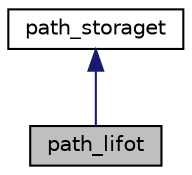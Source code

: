 digraph "path_lifot"
{
 // LATEX_PDF_SIZE
  bgcolor="transparent";
  edge [fontname="Helvetica",fontsize="10",labelfontname="Helvetica",labelfontsize="10"];
  node [fontname="Helvetica",fontsize="10",shape=record];
  Node1 [label="path_lifot",height=0.2,width=0.4,color="black", fillcolor="grey75", style="filled", fontcolor="black",tooltip="LIFO save queue: depth-first search, try to finish paths."];
  Node2 -> Node1 [dir="back",color="midnightblue",fontsize="10",style="solid",fontname="Helvetica"];
  Node2 [label="path_storaget",height=0.2,width=0.4,color="black",URL="$classpath__storaget.html",tooltip="Storage for symbolic execution paths to be resumed later."];
}
